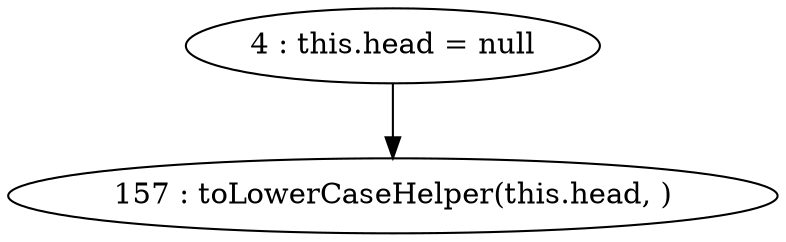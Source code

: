 digraph G {
"4 : this.head = null"
"4 : this.head = null" -> "157 : toLowerCaseHelper(this.head, )"
"157 : toLowerCaseHelper(this.head, )"
}